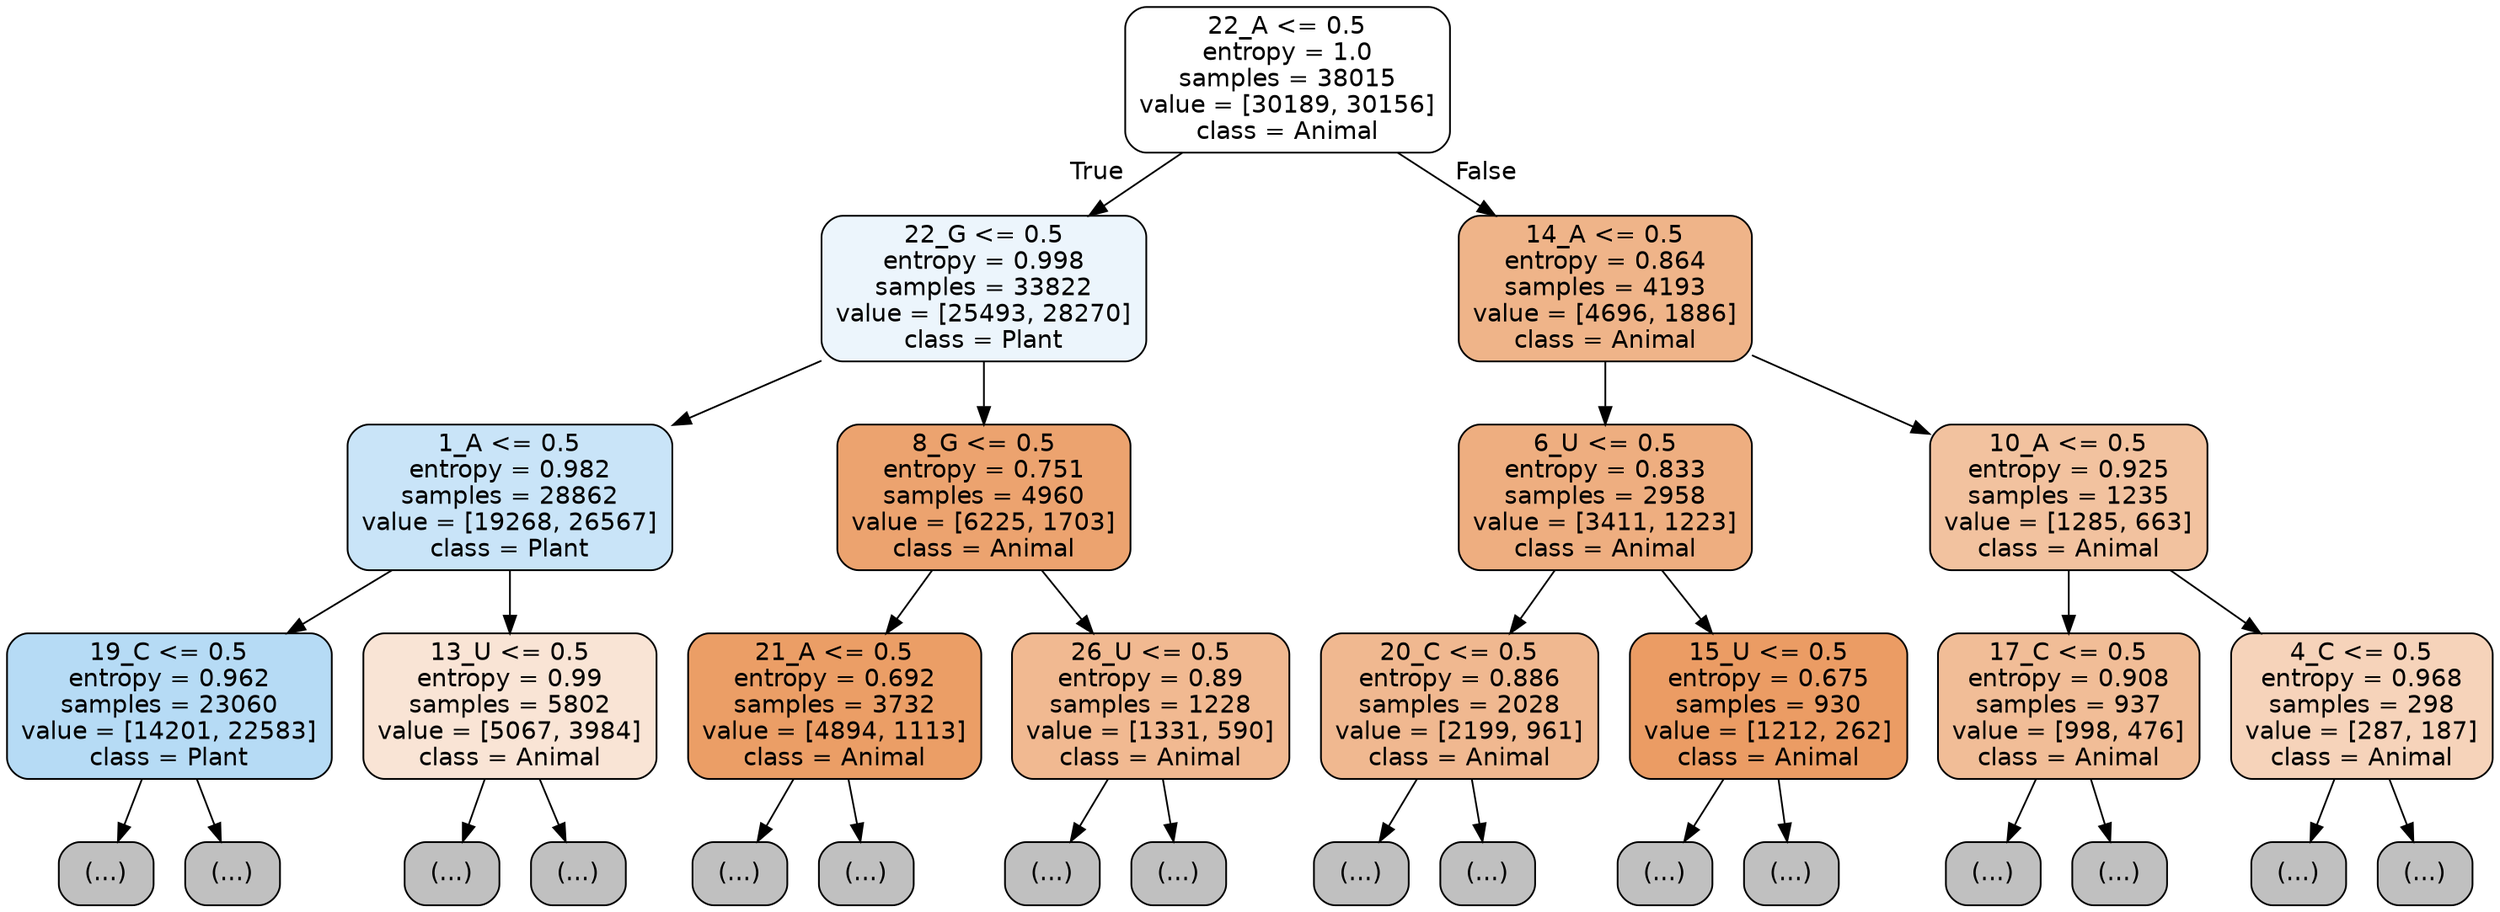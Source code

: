 digraph Tree {
node [shape=box, style="filled, rounded", color="black", fontname="helvetica"] ;
edge [fontname="helvetica"] ;
0 [label="22_A <= 0.5\nentropy = 1.0\nsamples = 38015\nvalue = [30189, 30156]\nclass = Animal", fillcolor="#ffffff"] ;
1 [label="22_G <= 0.5\nentropy = 0.998\nsamples = 33822\nvalue = [25493, 28270]\nclass = Plant", fillcolor="#ecf5fc"] ;
0 -> 1 [labeldistance=2.5, labelangle=45, headlabel="True"] ;
2 [label="1_A <= 0.5\nentropy = 0.982\nsamples = 28862\nvalue = [19268, 26567]\nclass = Plant", fillcolor="#c9e4f8"] ;
1 -> 2 ;
3 [label="19_C <= 0.5\nentropy = 0.962\nsamples = 23060\nvalue = [14201, 22583]\nclass = Plant", fillcolor="#b6dbf5"] ;
2 -> 3 ;
4 [label="(...)", fillcolor="#C0C0C0"] ;
3 -> 4 ;
7187 [label="(...)", fillcolor="#C0C0C0"] ;
3 -> 7187 ;
9634 [label="13_U <= 0.5\nentropy = 0.99\nsamples = 5802\nvalue = [5067, 3984]\nclass = Animal", fillcolor="#f9e4d5"] ;
2 -> 9634 ;
9635 [label="(...)", fillcolor="#C0C0C0"] ;
9634 -> 9635 ;
11910 [label="(...)", fillcolor="#C0C0C0"] ;
9634 -> 11910 ;
12735 [label="8_G <= 0.5\nentropy = 0.751\nsamples = 4960\nvalue = [6225, 1703]\nclass = Animal", fillcolor="#eca36f"] ;
1 -> 12735 ;
12736 [label="21_A <= 0.5\nentropy = 0.692\nsamples = 3732\nvalue = [4894, 1113]\nclass = Animal", fillcolor="#eb9e66"] ;
12735 -> 12736 ;
12737 [label="(...)", fillcolor="#C0C0C0"] ;
12736 -> 12737 ;
13726 [label="(...)", fillcolor="#C0C0C0"] ;
12736 -> 13726 ;
14057 [label="26_U <= 0.5\nentropy = 0.89\nsamples = 1228\nvalue = [1331, 590]\nclass = Animal", fillcolor="#f1b991"] ;
12735 -> 14057 ;
14058 [label="(...)", fillcolor="#C0C0C0"] ;
14057 -> 14058 ;
14643 [label="(...)", fillcolor="#C0C0C0"] ;
14057 -> 14643 ;
14646 [label="14_A <= 0.5\nentropy = 0.864\nsamples = 4193\nvalue = [4696, 1886]\nclass = Animal", fillcolor="#efb489"] ;
0 -> 14646 [labeldistance=2.5, labelangle=-45, headlabel="False"] ;
14647 [label="6_U <= 0.5\nentropy = 0.833\nsamples = 2958\nvalue = [3411, 1223]\nclass = Animal", fillcolor="#eeae80"] ;
14646 -> 14647 ;
14648 [label="20_C <= 0.5\nentropy = 0.886\nsamples = 2028\nvalue = [2199, 961]\nclass = Animal", fillcolor="#f0b890"] ;
14647 -> 14648 ;
14649 [label="(...)", fillcolor="#C0C0C0"] ;
14648 -> 14649 ;
15446 [label="(...)", fillcolor="#C0C0C0"] ;
14648 -> 15446 ;
15655 [label="15_U <= 0.5\nentropy = 0.675\nsamples = 930\nvalue = [1212, 262]\nclass = Animal", fillcolor="#eb9c64"] ;
14647 -> 15655 ;
15656 [label="(...)", fillcolor="#C0C0C0"] ;
15655 -> 15656 ;
15907 [label="(...)", fillcolor="#C0C0C0"] ;
15655 -> 15907 ;
15998 [label="10_A <= 0.5\nentropy = 0.925\nsamples = 1235\nvalue = [1285, 663]\nclass = Animal", fillcolor="#f2c29f"] ;
14646 -> 15998 ;
15999 [label="17_C <= 0.5\nentropy = 0.908\nsamples = 937\nvalue = [998, 476]\nclass = Animal", fillcolor="#f1bd97"] ;
15998 -> 15999 ;
16000 [label="(...)", fillcolor="#C0C0C0"] ;
15999 -> 16000 ;
16315 [label="(...)", fillcolor="#C0C0C0"] ;
15999 -> 16315 ;
16392 [label="4_C <= 0.5\nentropy = 0.968\nsamples = 298\nvalue = [287, 187]\nclass = Animal", fillcolor="#f6d3ba"] ;
15998 -> 16392 ;
16393 [label="(...)", fillcolor="#C0C0C0"] ;
16392 -> 16393 ;
16496 [label="(...)", fillcolor="#C0C0C0"] ;
16392 -> 16496 ;
}
